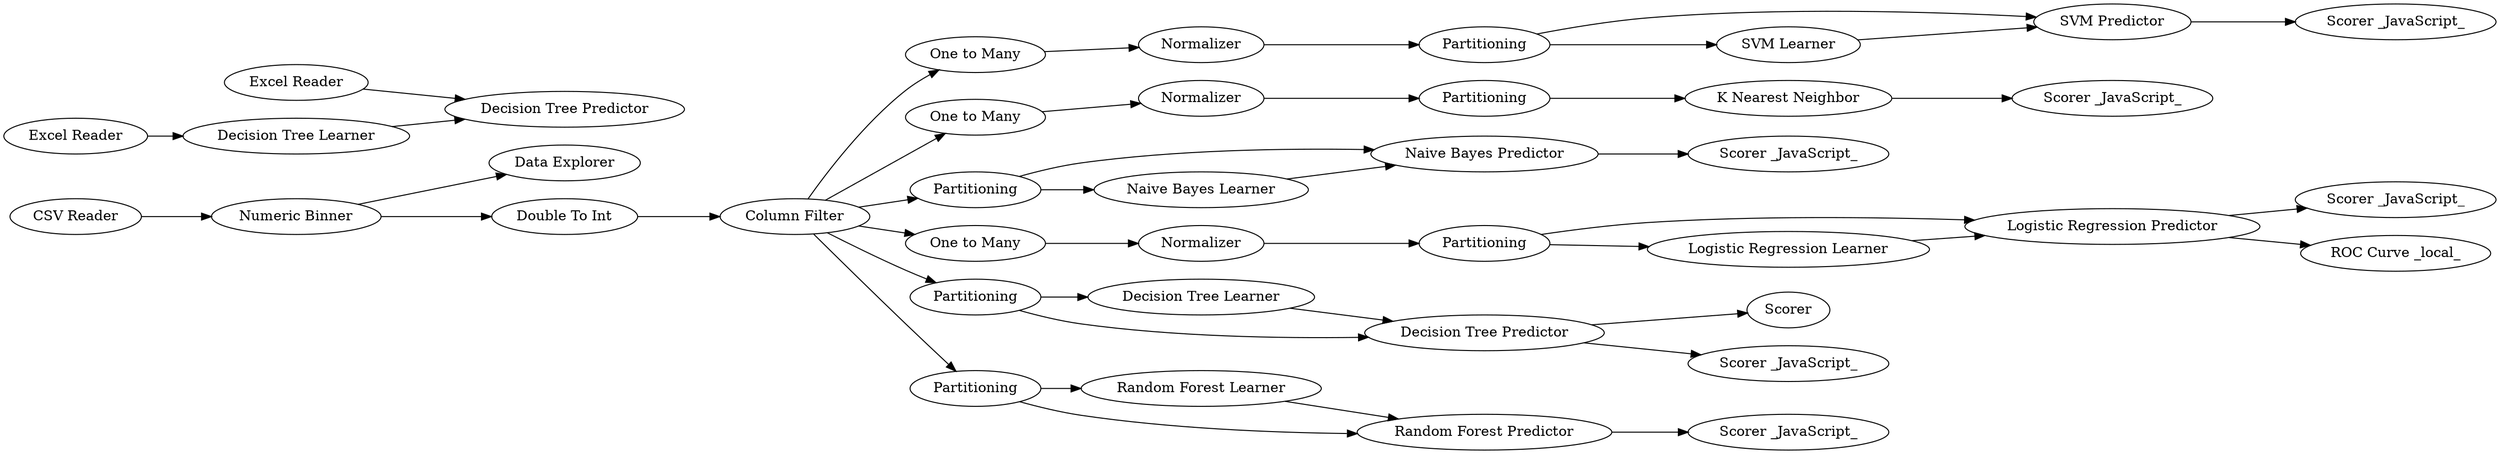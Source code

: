digraph {
	7 -> 8
	27 -> 50
	12 -> 38
	11 -> 33
	45 -> 51
	42 -> 43
	35 -> 14
	34 -> 35
	19 -> 21
	28 -> 26
	22 -> 23
	18 -> 19
	43 -> 45
	20 -> 19
	29 -> 30
	48 -> 8
	11 -> 36
	26 -> 27
	38 -> 42
	44 -> 45
	36 -> 12
	27 -> 32
	24 -> 23
	13 -> 17
	54 -> 4
	14 -> 13
	28 -> 27
	24 -> 22
	12 -> 29
	8 -> 52
	48 -> 7
	12 -> 24
	43 -> 44
	8 -> 10
	3 -> 4
	53 -> 3
	23 -> 25
	30 -> 28
	12 -> 20
	55 -> 11
	12 -> 48
	20 -> 18
	12 -> 34
	27 [label="Logistic Regression Predictor"]
	55 [label="CSV Reader"]
	7 [label="Decision Tree Learner"]
	18 [label="Naive Bayes Learner"]
	21 [label="Scorer _JavaScript_"]
	26 [label="Logistic Regression Learner"]
	8 [label="Decision Tree Predictor"]
	17 [label="Scorer _JavaScript_"]
	3 [label="Decision Tree Learner"]
	19 [label="Naive Bayes Predictor"]
	24 [label=Partitioning]
	51 [label="Scorer _JavaScript_"]
	25 [label="Scorer _JavaScript_"]
	54 [label="Excel Reader"]
	12 [label="Column Filter"]
	10 [label="Scorer _JavaScript_"]
	48 [label=Partitioning]
	30 [label=Normalizer]
	50 [label="Scorer _JavaScript_"]
	42 [label=Normalizer]
	22 [label="Random Forest Learner"]
	53 [label="Excel Reader"]
	28 [label=Partitioning]
	11 [label="Numeric Binner"]
	4 [label="Decision Tree Predictor"]
	23 [label="Random Forest Predictor"]
	14 [label=Partitioning]
	38 [label="One to Many"]
	20 [label=Partitioning]
	13 [label="K Nearest Neighbor"]
	35 [label=Normalizer]
	34 [label="One to Many"]
	43 [label=Partitioning]
	29 [label="One to Many"]
	44 [label="SVM Learner"]
	36 [label="Double To Int"]
	52 [label=Scorer]
	33 [label="Data Explorer"]
	32 [label="ROC Curve _local_"]
	45 [label="SVM Predictor"]
	rankdir=LR
}
